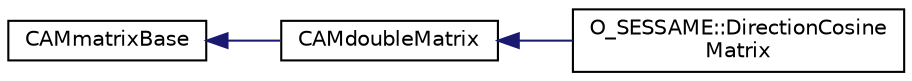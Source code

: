 digraph "Graphical Class Hierarchy"
{
 // LATEX_PDF_SIZE
  edge [fontname="Helvetica",fontsize="10",labelfontname="Helvetica",labelfontsize="10"];
  node [fontname="Helvetica",fontsize="10",shape=record];
  rankdir="LR";
  Node0 [label="CAMmatrixBase",height=0.2,width=0.4,color="black", fillcolor="white", style="filled",URL="$classCAMmatrixBase.html",tooltip=" "];
  Node0 -> Node1 [dir="back",color="midnightblue",fontsize="10",style="solid",fontname="Helvetica"];
  Node1 [label="CAMdoubleMatrix",height=0.2,width=0.4,color="black", fillcolor="white", style="filled",URL="$classCAMdoubleMatrix.html",tooltip=" "];
  Node1 -> Node2 [dir="back",color="midnightblue",fontsize="10",style="solid",fontname="Helvetica"];
  Node2 [label="O_SESSAME::DirectionCosine\lMatrix",height=0.2,width=0.4,color="black", fillcolor="white", style="filled",URL="$classO__SESSAME_1_1DirectionCosineMatrix.html",tooltip="3x3 direction cosine matrix attitude representation."];
}

